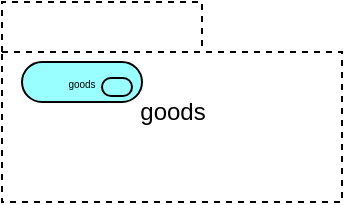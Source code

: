 <mxfile version="20.2.7" type="github">
  <diagram id="czq2NwJjlsjAraEdjovs" name="第 1 页">
    <mxGraphModel dx="198" dy="110" grid="1" gridSize="10" guides="1" tooltips="1" connect="1" arrows="1" fold="1" page="1" pageScale="1" pageWidth="827" pageHeight="1169" math="0" shadow="0">
      <root>
        <mxCell id="0" />
        <mxCell id="1" parent="0" />
        <mxCell id="hmzTRBHMW24GZiser8V7-7" value="goods" style="shape=folder;spacingTop=10;tabWidth=100;tabHeight=25;tabPosition=left;html=1;dashed=1;" vertex="1" parent="1">
          <mxGeometry x="150" y="410" width="170" height="100" as="geometry" />
        </mxCell>
        <mxCell id="hmzTRBHMW24GZiser8V7-6" value="&lt;font style=&quot;font-size: 5px;&quot;&gt;goods&lt;/font&gt;" style="html=1;outlineConnect=0;whiteSpace=wrap;fillColor=#99ffff;shape=mxgraph.archimate3.application;appType=serv;archiType=rounded;fontSize=1;verticalAlign=middle;horizontal=1;" vertex="1" parent="1">
          <mxGeometry x="160" y="440" width="60" height="20" as="geometry" />
        </mxCell>
      </root>
    </mxGraphModel>
  </diagram>
</mxfile>
